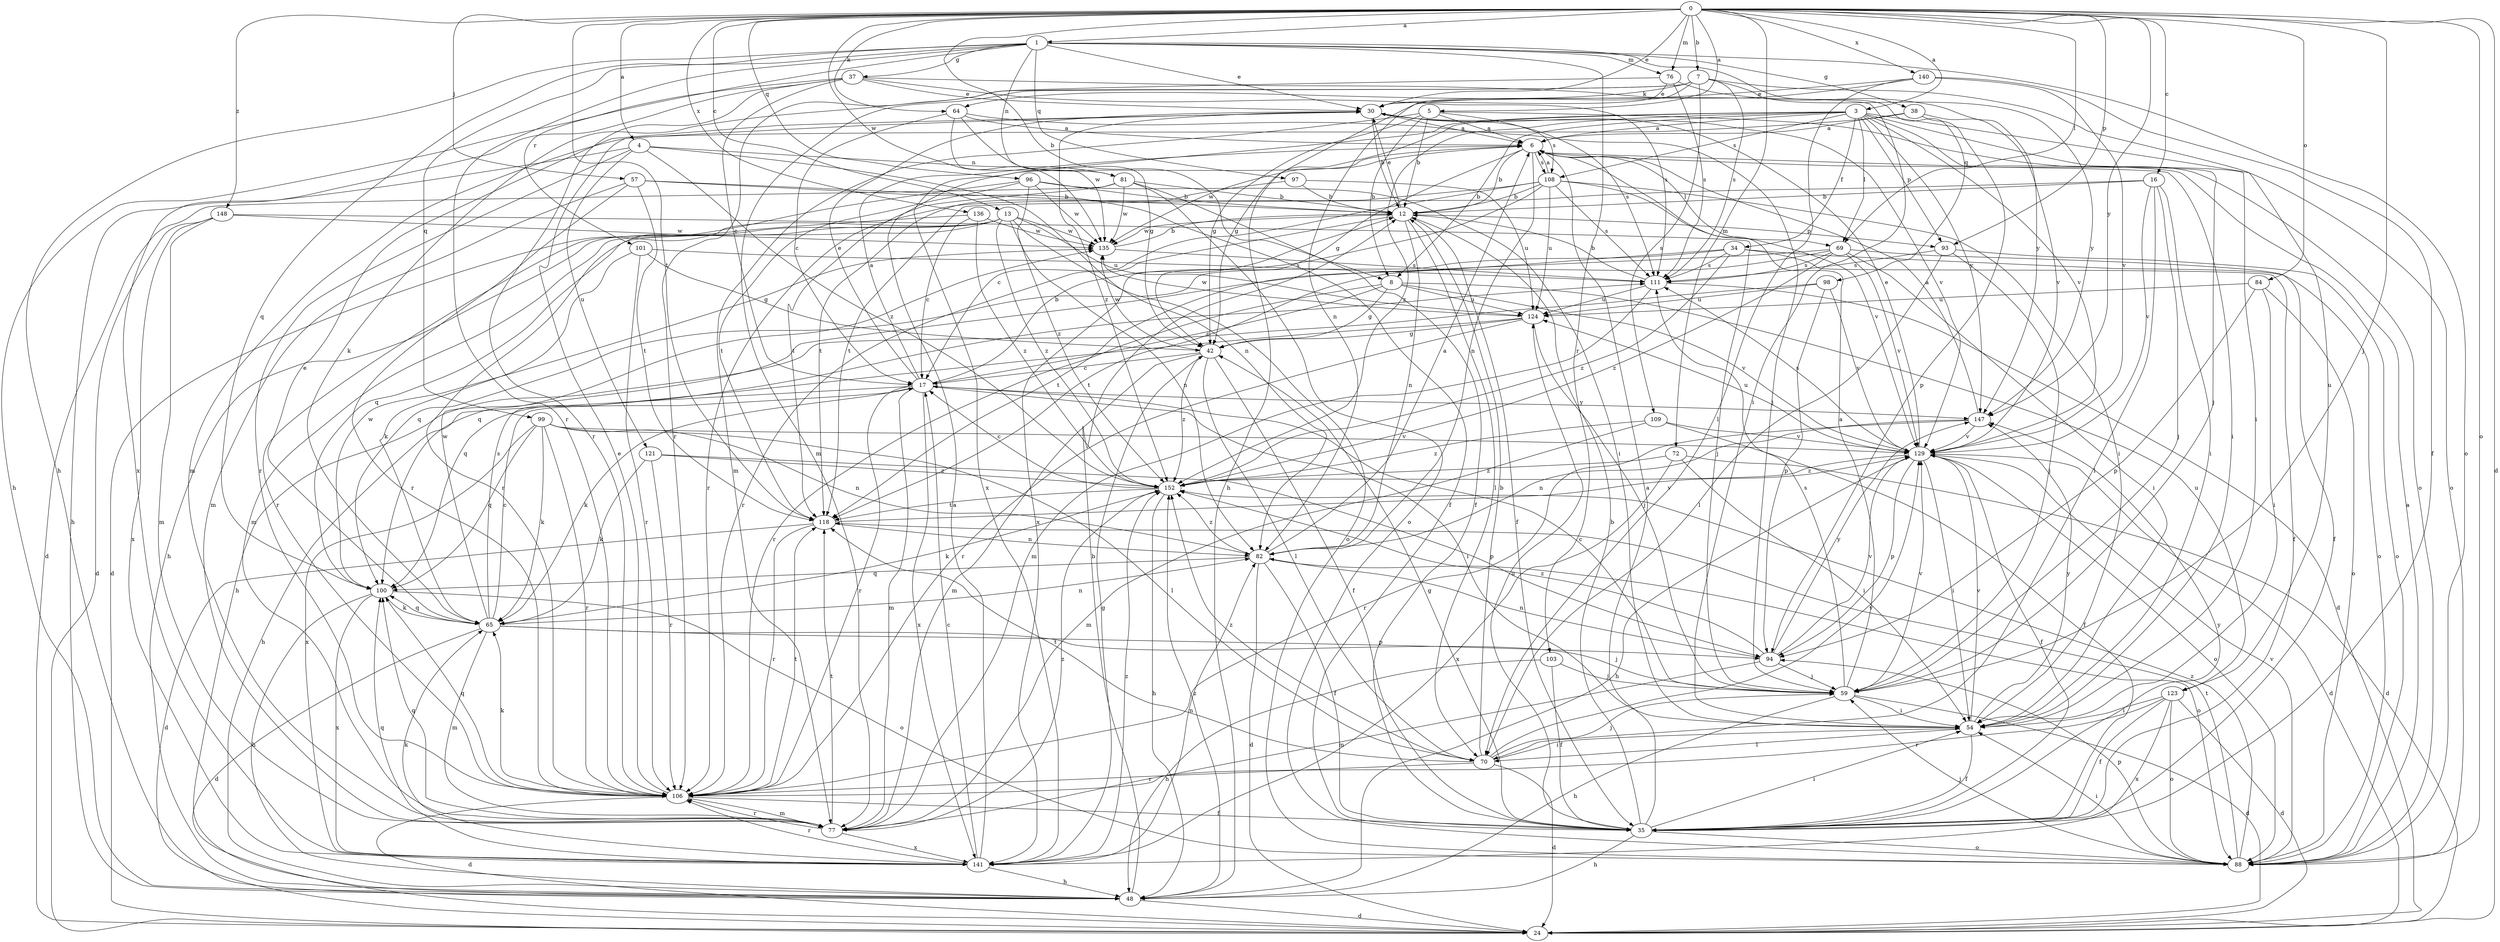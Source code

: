 strict digraph  {
0;
1;
3;
4;
5;
6;
7;
8;
12;
13;
16;
17;
24;
30;
34;
35;
37;
38;
42;
48;
54;
57;
59;
64;
65;
69;
70;
72;
76;
77;
81;
82;
84;
88;
93;
94;
96;
97;
98;
99;
100;
101;
103;
106;
108;
109;
111;
118;
121;
123;
124;
129;
135;
136;
140;
141;
147;
148;
152;
0 -> 1  [label=a];
0 -> 3  [label=a];
0 -> 4  [label=a];
0 -> 5  [label=a];
0 -> 7  [label=b];
0 -> 8  [label=b];
0 -> 13  [label=c];
0 -> 16  [label=c];
0 -> 24  [label=d];
0 -> 30  [label=e];
0 -> 57  [label=j];
0 -> 59  [label=j];
0 -> 64  [label=k];
0 -> 69  [label=l];
0 -> 72  [label=m];
0 -> 76  [label=m];
0 -> 84  [label=o];
0 -> 88  [label=o];
0 -> 93  [label=p];
0 -> 96  [label=q];
0 -> 118  [label=t];
0 -> 135  [label=w];
0 -> 136  [label=x];
0 -> 140  [label=x];
0 -> 147  [label=y];
0 -> 148  [label=z];
1 -> 30  [label=e];
1 -> 37  [label=g];
1 -> 38  [label=g];
1 -> 48  [label=h];
1 -> 76  [label=m];
1 -> 81  [label=n];
1 -> 88  [label=o];
1 -> 97  [label=q];
1 -> 98  [label=q];
1 -> 99  [label=q];
1 -> 100  [label=q];
1 -> 101  [label=r];
1 -> 103  [label=r];
1 -> 106  [label=r];
3 -> 6  [label=a];
3 -> 8  [label=b];
3 -> 34  [label=f];
3 -> 42  [label=g];
3 -> 54  [label=i];
3 -> 59  [label=j];
3 -> 69  [label=l];
3 -> 88  [label=o];
3 -> 93  [label=p];
3 -> 108  [label=s];
3 -> 129  [label=v];
3 -> 141  [label=x];
3 -> 147  [label=y];
3 -> 152  [label=z];
4 -> 48  [label=h];
4 -> 81  [label=n];
4 -> 82  [label=n];
4 -> 106  [label=r];
4 -> 121  [label=u];
4 -> 152  [label=z];
5 -> 6  [label=a];
5 -> 8  [label=b];
5 -> 12  [label=b];
5 -> 42  [label=g];
5 -> 77  [label=m];
5 -> 88  [label=o];
5 -> 108  [label=s];
6 -> 12  [label=b];
6 -> 42  [label=g];
6 -> 54  [label=i];
6 -> 69  [label=l];
6 -> 82  [label=n];
6 -> 108  [label=s];
6 -> 135  [label=w];
7 -> 64  [label=k];
7 -> 65  [label=k];
7 -> 77  [label=m];
7 -> 82  [label=n];
7 -> 109  [label=s];
7 -> 111  [label=s];
7 -> 123  [label=u];
7 -> 147  [label=y];
8 -> 17  [label=c];
8 -> 42  [label=g];
8 -> 106  [label=r];
8 -> 123  [label=u];
8 -> 124  [label=u];
8 -> 129  [label=v];
12 -> 30  [label=e];
12 -> 35  [label=f];
12 -> 70  [label=l];
12 -> 82  [label=n];
12 -> 93  [label=p];
12 -> 106  [label=r];
12 -> 135  [label=w];
13 -> 24  [label=d];
13 -> 48  [label=h];
13 -> 77  [label=m];
13 -> 82  [label=n];
13 -> 88  [label=o];
13 -> 100  [label=q];
13 -> 124  [label=u];
13 -> 135  [label=w];
13 -> 152  [label=z];
16 -> 12  [label=b];
16 -> 54  [label=i];
16 -> 59  [label=j];
16 -> 70  [label=l];
16 -> 118  [label=t];
16 -> 129  [label=v];
17 -> 6  [label=a];
17 -> 12  [label=b];
17 -> 30  [label=e];
17 -> 48  [label=h];
17 -> 54  [label=i];
17 -> 65  [label=k];
17 -> 77  [label=m];
17 -> 106  [label=r];
17 -> 141  [label=x];
17 -> 147  [label=y];
30 -> 6  [label=a];
30 -> 12  [label=b];
30 -> 111  [label=s];
30 -> 129  [label=v];
30 -> 152  [label=z];
34 -> 35  [label=f];
34 -> 88  [label=o];
34 -> 100  [label=q];
34 -> 111  [label=s];
34 -> 118  [label=t];
34 -> 152  [label=z];
35 -> 6  [label=a];
35 -> 12  [label=b];
35 -> 42  [label=g];
35 -> 48  [label=h];
35 -> 54  [label=i];
35 -> 88  [label=o];
35 -> 124  [label=u];
35 -> 147  [label=y];
37 -> 17  [label=c];
37 -> 30  [label=e];
37 -> 48  [label=h];
37 -> 54  [label=i];
37 -> 106  [label=r];
37 -> 111  [label=s];
37 -> 141  [label=x];
38 -> 6  [label=a];
38 -> 77  [label=m];
38 -> 94  [label=p];
38 -> 129  [label=v];
42 -> 17  [label=c];
42 -> 35  [label=f];
42 -> 70  [label=l];
42 -> 77  [label=m];
42 -> 135  [label=w];
42 -> 152  [label=z];
48 -> 12  [label=b];
48 -> 24  [label=d];
48 -> 152  [label=z];
54 -> 35  [label=f];
54 -> 70  [label=l];
54 -> 129  [label=v];
54 -> 147  [label=y];
57 -> 12  [label=b];
57 -> 35  [label=f];
57 -> 77  [label=m];
57 -> 106  [label=r];
57 -> 118  [label=t];
59 -> 6  [label=a];
59 -> 17  [label=c];
59 -> 24  [label=d];
59 -> 48  [label=h];
59 -> 54  [label=i];
59 -> 111  [label=s];
59 -> 129  [label=v];
64 -> 6  [label=a];
64 -> 17  [label=c];
64 -> 42  [label=g];
64 -> 59  [label=j];
64 -> 135  [label=w];
65 -> 17  [label=c];
65 -> 24  [label=d];
65 -> 30  [label=e];
65 -> 59  [label=j];
65 -> 77  [label=m];
65 -> 82  [label=n];
65 -> 94  [label=p];
65 -> 100  [label=q];
65 -> 111  [label=s];
65 -> 135  [label=w];
69 -> 35  [label=f];
69 -> 54  [label=i];
69 -> 100  [label=q];
69 -> 111  [label=s];
69 -> 118  [label=t];
69 -> 129  [label=v];
69 -> 152  [label=z];
70 -> 12  [label=b];
70 -> 24  [label=d];
70 -> 54  [label=i];
70 -> 59  [label=j];
70 -> 106  [label=r];
70 -> 118  [label=t];
70 -> 129  [label=v];
70 -> 152  [label=z];
72 -> 24  [label=d];
72 -> 54  [label=i];
72 -> 141  [label=x];
72 -> 152  [label=z];
76 -> 30  [label=e];
76 -> 106  [label=r];
76 -> 111  [label=s];
76 -> 147  [label=y];
77 -> 100  [label=q];
77 -> 106  [label=r];
77 -> 118  [label=t];
77 -> 141  [label=x];
77 -> 152  [label=z];
81 -> 12  [label=b];
81 -> 24  [label=d];
81 -> 35  [label=f];
81 -> 88  [label=o];
81 -> 118  [label=t];
81 -> 135  [label=w];
82 -> 6  [label=a];
82 -> 24  [label=d];
82 -> 35  [label=f];
82 -> 88  [label=o];
82 -> 100  [label=q];
82 -> 152  [label=z];
84 -> 54  [label=i];
84 -> 88  [label=o];
84 -> 94  [label=p];
84 -> 124  [label=u];
88 -> 6  [label=a];
88 -> 54  [label=i];
88 -> 59  [label=j];
88 -> 94  [label=p];
88 -> 118  [label=t];
88 -> 129  [label=v];
88 -> 152  [label=z];
93 -> 59  [label=j];
93 -> 70  [label=l];
93 -> 88  [label=o];
93 -> 111  [label=s];
94 -> 59  [label=j];
94 -> 77  [label=m];
94 -> 82  [label=n];
94 -> 129  [label=v];
94 -> 147  [label=y];
94 -> 152  [label=z];
96 -> 12  [label=b];
96 -> 54  [label=i];
96 -> 106  [label=r];
96 -> 118  [label=t];
96 -> 135  [label=w];
96 -> 152  [label=z];
97 -> 12  [label=b];
97 -> 118  [label=t];
97 -> 124  [label=u];
98 -> 48  [label=h];
98 -> 94  [label=p];
98 -> 124  [label=u];
98 -> 129  [label=v];
99 -> 65  [label=k];
99 -> 70  [label=l];
99 -> 82  [label=n];
99 -> 100  [label=q];
99 -> 106  [label=r];
99 -> 129  [label=v];
99 -> 141  [label=x];
100 -> 48  [label=h];
100 -> 65  [label=k];
100 -> 88  [label=o];
100 -> 135  [label=w];
100 -> 141  [label=x];
101 -> 42  [label=g];
101 -> 65  [label=k];
101 -> 106  [label=r];
101 -> 111  [label=s];
103 -> 35  [label=f];
103 -> 48  [label=h];
103 -> 59  [label=j];
106 -> 24  [label=d];
106 -> 30  [label=e];
106 -> 35  [label=f];
106 -> 65  [label=k];
106 -> 77  [label=m];
106 -> 100  [label=q];
106 -> 118  [label=t];
108 -> 6  [label=a];
108 -> 12  [label=b];
108 -> 17  [label=c];
108 -> 54  [label=i];
108 -> 106  [label=r];
108 -> 111  [label=s];
108 -> 124  [label=u];
108 -> 129  [label=v];
108 -> 141  [label=x];
109 -> 35  [label=f];
109 -> 77  [label=m];
109 -> 129  [label=v];
109 -> 152  [label=z];
111 -> 12  [label=b];
111 -> 24  [label=d];
111 -> 77  [label=m];
111 -> 124  [label=u];
118 -> 24  [label=d];
118 -> 82  [label=n];
118 -> 106  [label=r];
118 -> 129  [label=v];
121 -> 65  [label=k];
121 -> 94  [label=p];
121 -> 106  [label=r];
121 -> 152  [label=z];
123 -> 24  [label=d];
123 -> 35  [label=f];
123 -> 54  [label=i];
123 -> 88  [label=o];
123 -> 106  [label=r];
123 -> 141  [label=x];
124 -> 42  [label=g];
124 -> 59  [label=j];
124 -> 100  [label=q];
124 -> 106  [label=r];
124 -> 135  [label=w];
129 -> 24  [label=d];
129 -> 30  [label=e];
129 -> 35  [label=f];
129 -> 48  [label=h];
129 -> 54  [label=i];
129 -> 88  [label=o];
129 -> 94  [label=p];
129 -> 111  [label=s];
129 -> 124  [label=u];
129 -> 152  [label=z];
135 -> 12  [label=b];
135 -> 111  [label=s];
136 -> 17  [label=c];
136 -> 106  [label=r];
136 -> 135  [label=w];
136 -> 152  [label=z];
140 -> 30  [label=e];
140 -> 35  [label=f];
140 -> 48  [label=h];
140 -> 70  [label=l];
140 -> 129  [label=v];
141 -> 6  [label=a];
141 -> 17  [label=c];
141 -> 42  [label=g];
141 -> 48  [label=h];
141 -> 65  [label=k];
141 -> 82  [label=n];
141 -> 100  [label=q];
141 -> 106  [label=r];
141 -> 152  [label=z];
147 -> 6  [label=a];
147 -> 82  [label=n];
147 -> 106  [label=r];
147 -> 129  [label=v];
148 -> 24  [label=d];
148 -> 59  [label=j];
148 -> 77  [label=m];
148 -> 135  [label=w];
148 -> 141  [label=x];
152 -> 17  [label=c];
152 -> 48  [label=h];
152 -> 65  [label=k];
152 -> 118  [label=t];
}
